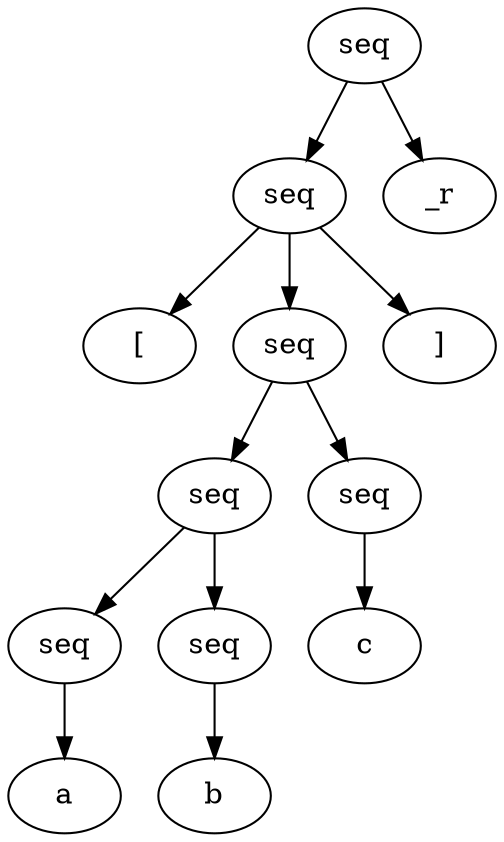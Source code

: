 digraph g {
	n1 [label="seq"];
	n2 [label="seq"];
	n3 [label="["];
	n2 -> n3;
	n4 [label="seq"];
	n5 [label="seq"];
	n6 [label="seq"];
	n7 [label="a"];
	n6 -> n7;
	n5 -> n6;
	n8 [label="seq"];
	n9 [label="b"];
	n8 -> n9;
	n5 -> n8;
	n4 -> n5;
	n10 [label="seq"];
	n11 [label="c"];
	n10 -> n11;
	n4 -> n10;
	n2 -> n4;
	n12 [label="]"];
	n2 -> n12;
	n1 -> n2;
	n13 [label="_r"];
	n1 -> n13;
}
